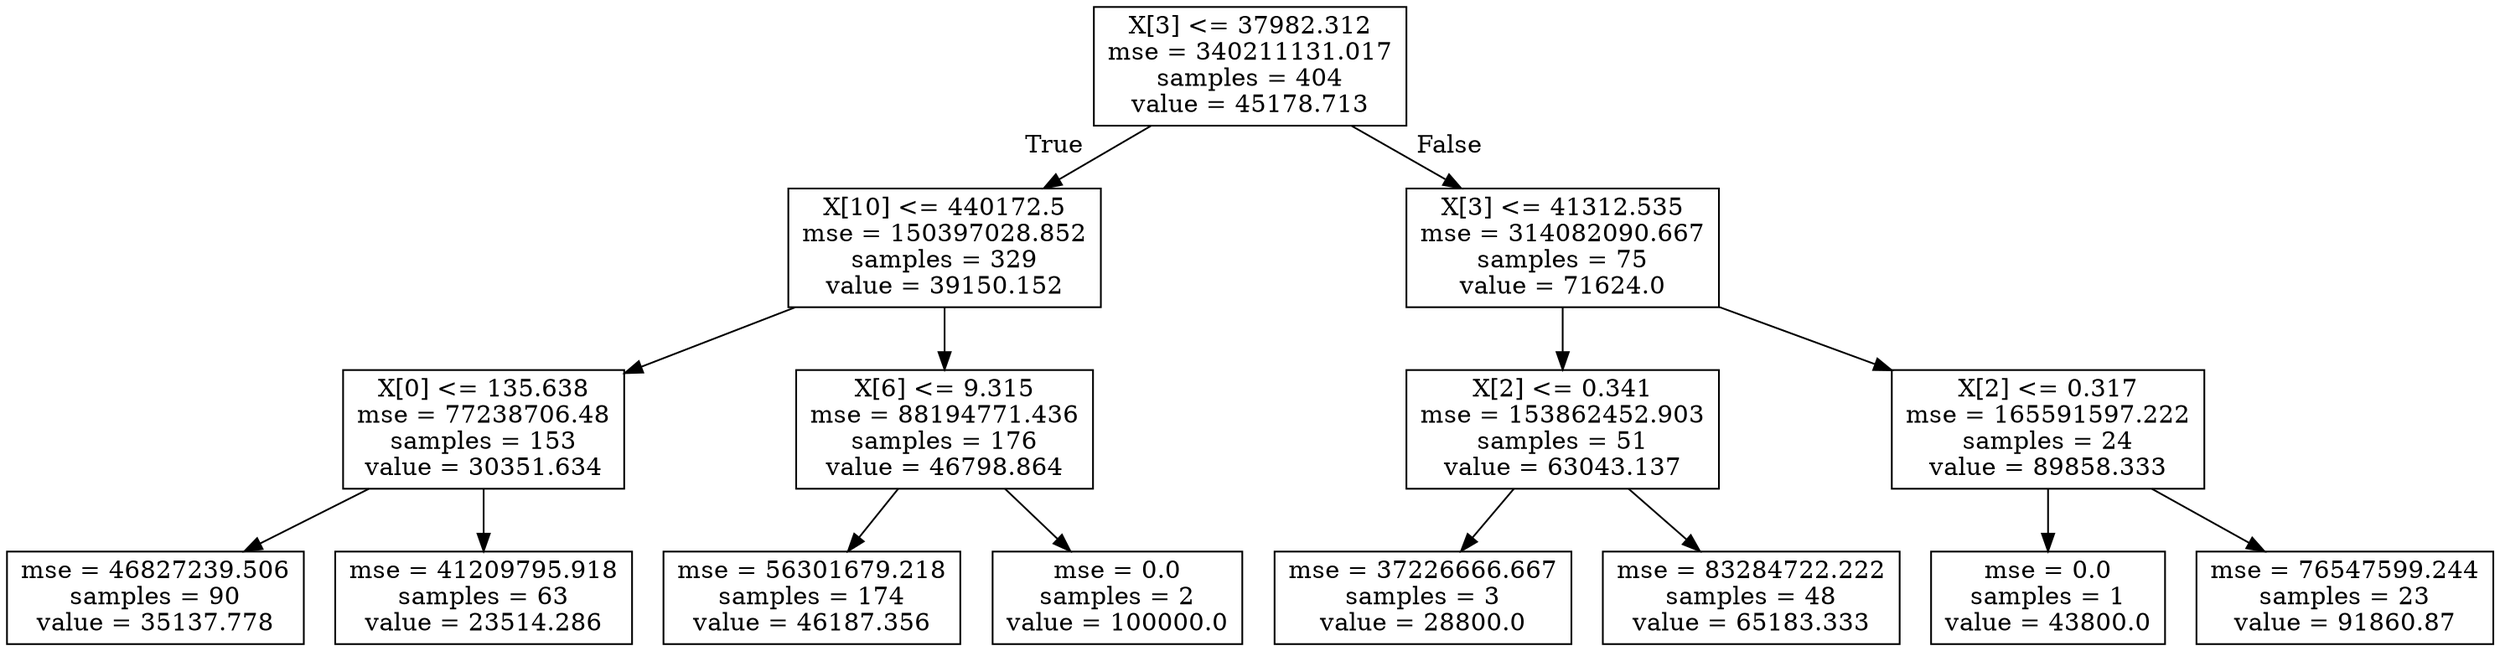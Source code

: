 digraph Tree {
node [shape=box] ;
0 [label="X[3] <= 37982.312\nmse = 340211131.017\nsamples = 404\nvalue = 45178.713"] ;
1 [label="X[10] <= 440172.5\nmse = 150397028.852\nsamples = 329\nvalue = 39150.152"] ;
0 -> 1 [labeldistance=2.5, labelangle=45, headlabel="True"] ;
2 [label="X[0] <= 135.638\nmse = 77238706.48\nsamples = 153\nvalue = 30351.634"] ;
1 -> 2 ;
3 [label="mse = 46827239.506\nsamples = 90\nvalue = 35137.778"] ;
2 -> 3 ;
4 [label="mse = 41209795.918\nsamples = 63\nvalue = 23514.286"] ;
2 -> 4 ;
5 [label="X[6] <= 9.315\nmse = 88194771.436\nsamples = 176\nvalue = 46798.864"] ;
1 -> 5 ;
6 [label="mse = 56301679.218\nsamples = 174\nvalue = 46187.356"] ;
5 -> 6 ;
7 [label="mse = 0.0\nsamples = 2\nvalue = 100000.0"] ;
5 -> 7 ;
8 [label="X[3] <= 41312.535\nmse = 314082090.667\nsamples = 75\nvalue = 71624.0"] ;
0 -> 8 [labeldistance=2.5, labelangle=-45, headlabel="False"] ;
9 [label="X[2] <= 0.341\nmse = 153862452.903\nsamples = 51\nvalue = 63043.137"] ;
8 -> 9 ;
10 [label="mse = 37226666.667\nsamples = 3\nvalue = 28800.0"] ;
9 -> 10 ;
11 [label="mse = 83284722.222\nsamples = 48\nvalue = 65183.333"] ;
9 -> 11 ;
12 [label="X[2] <= 0.317\nmse = 165591597.222\nsamples = 24\nvalue = 89858.333"] ;
8 -> 12 ;
13 [label="mse = 0.0\nsamples = 1\nvalue = 43800.0"] ;
12 -> 13 ;
14 [label="mse = 76547599.244\nsamples = 23\nvalue = 91860.87"] ;
12 -> 14 ;
}